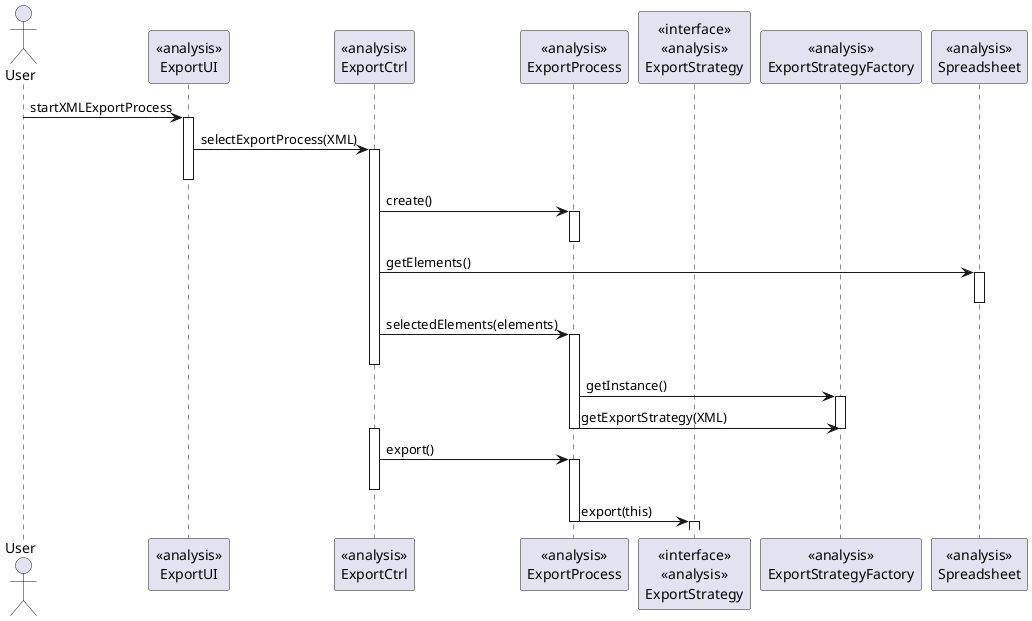 @startuml doc-files/core08_01_analysis.png

 actor User
 participant "<<analysis>>\nExportUI" as UI
 participant "<<analysis>>\nExportCtrl" as ctrl
 participant "<<analysis>>\nExportProcess" as process
 participant "<<interface>>\n<<analysis>>\nExportStrategy" as strategy
 participant "<<analysis>>\nExportStrategyFactory" as strategyFactory
 participant "<<analysis>>\nSpreadsheet" as Spreadsheet
User -> UI : startXMLExportProcess
activate UI
UI -> ctrl : selectExportProcess(XML)
activate ctrl
deactivate UI
ctrl -> process : create()
activate process
deactivate process
ctrl -> Spreadsheet : getElements()
activate Spreadsheet
deactivate Spreadsheet
ctrl -> process : selectedElements(elements)
activate process
deactivate ctrl
process -> strategyFactory : getInstance()
activate strategyFactory
process -> strategyFactory : getExportStrategy(XML)
deactivate process
deactivate strategyFactory
activate ctrl
ctrl -> process : export()
activate process
deactivate ctrl
process -> strategy : export(this)
deactivate process
activate strategy


@enduml